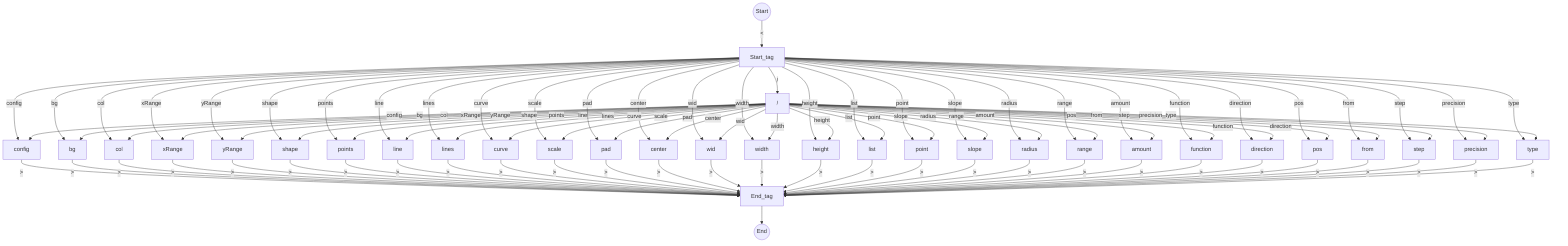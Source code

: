 graph TD
  Start((Start)) -->|<| Start_tag["Start_tag"]
  Start_tag -->|/| Slash_tag["/"]
  Start_tag -->|config| Config_tag["config"]
  Start_tag -->|bg| Bg_tag["bg"]
  Start_tag -->|col| Col_tag["col"]
  Start_tag -->|xRange| XRange_tag["xRange"]
  Start_tag -->|yRange| YRange_tag["yRange"]
  Start_tag -->|shape| Shape_tag["shape"]
  Start_tag -->|points| Points_tag["points"]
  Start_tag -->|line| Line_tag["line"]
  Start_tag -->|lines| Lines_tag["lines"]
  Start_tag -->|curve| Curve_tag["curve"]
  Start_tag -->|scale| Scale_tag["scale"]
  Start_tag -->|pad| Pad_tag["pad"]
  Start_tag -->|center| Center_tag["center"]
  Start_tag -->|wid| Wid_tag["wid"]
  Start_tag -->|width| Width_tag["width"]
  Start_tag -->|height| Height_tag["height"]
  Start_tag -->|list| List_tag["list"]
  Start_tag -->|point| Point_tag["point"]
  Start_tag -->|slope| Slope_tag["slope"]
  Start_tag -->|radius| Radius_tag["radius"]
  Start_tag -->|range| Range_tag["range"]
  Start_tag -->|amount| Amount_tag["amount"]
  Start_tag -->|function| Function_tag["function"]
  Start_tag -->|direction| Direction_tag["direction"]
  Start_tag -->|pos| Pos_tag["pos"]
  Start_tag -->|from| From_tag["from"]
  Start_tag -->|step| Step_tag["step"]
  Start_tag -->|precision| Precision_tag["precision"]
  Start_tag -->|type| Type_tag["type"]
  Slash_tag -->|config| Config_tag["config"]
  Slash_tag -->|bg| Bg_tag["bg"]
  Slash_tag -->|col| Col_tag["col"]
  Slash_tag -->|xRange| XRange_tag["xRange"]
  Slash_tag -->|yRange| YRange_tag["yRange"]
  Slash_tag -->|shape| Shape_tag["shape"]
  Slash_tag -->|points| Points_tag["points"]
  Slash_tag -->|line| Line_tag["line"]
  Slash_tag -->|lines| Lines_tag["lines"]
  Slash_tag -->|curve| Curve_tag["curve"]
  Slash_tag -->|scale| Scale_tag["scale"]
  Slash_tag -->|pad| Pad_tag["pad"]
  Slash_tag -->|center| Center_tag["center"]
  Slash_tag -->|wid| Wid_tag["wid"]
  Slash_tag -->|width| Width_tag["width"]
  Slash_tag -->|height| Height_tag["height"]
  Slash_tag -->|list| List_tag["list"]
  Slash_tag -->|point| Point_tag["point"]
  Slash_tag -->|slope| Slope_tag["slope"]
  Slash_tag -->|radius| Radius_tag["radius"]
  Slash_tag -->|range| Range_tag["range"]
  Slash_tag -->|amount| Amount_tag["amount"]
  Slash_tag -->|function| Function_tag["function"]
  Slash_tag -->|direction| Direction_tag["direction"]
  Slash_tag -->|pos| Pos_tag["pos"]
  Slash_tag -->|from| From_tag["from"]
  Slash_tag -->|step| Step_tag["step"]
  Slash_tag -->|precision| Precision_tag["precision"]
  Slash_tag -->|type| Type_tag["type"]
  End_tag -->End((End))
  Config_tag -->|>| End_tag
  Bg_tag -->|>| End_tag
  Col_tag -->|>| End_tag
  XRange_tag -->|>| End_tag
  YRange_tag -->|>| End_tag
  Shape_tag -->|>| End_tag
  Points_tag -->|>| End_tag
  Line_tag -->|>| End_tag
  Lines_tag -->|>| End_tag
  Curve_tag -->|>| End_tag
  Scale_tag -->|>| End_tag
  Pad_tag -->|>| End_tag
  Center_tag -->|>| End_tag
  Wid_tag -->|>| End_tag
  Width_tag -->|>| End_tag
  Height_tag -->|>| End_tag
  List_tag -->|>| End_tag
  Point_tag -->|>| End_tag
  Slope_tag -->|>| End_tag
  Radius_tag -->|>| End_tag
  Range_tag -->|>| End_tag
  Amount_tag -->|>| End_tag
  Function_tag -->|>| End_tag
  Direction_tag -->|>| End_tag
  Pos_tag -->|>| End_tag
  From_tag -->|>| End_tag
  Step_tag -->|>| End_tag
  Precision_tag -->|>| End_tag
  Type_tag -->|>| End_tag